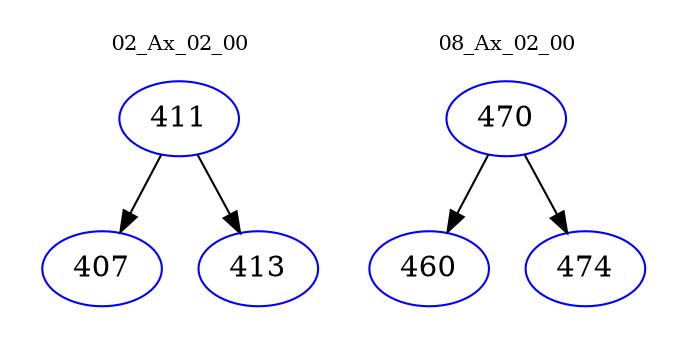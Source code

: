 digraph{
subgraph cluster_0 {
color = white
label = "02_Ax_02_00";
fontsize=10;
T0_411 [label="411", color="blue"]
T0_411 -> T0_407 [color="black"]
T0_407 [label="407", color="blue"]
T0_411 -> T0_413 [color="black"]
T0_413 [label="413", color="blue"]
}
subgraph cluster_1 {
color = white
label = "08_Ax_02_00";
fontsize=10;
T1_470 [label="470", color="blue"]
T1_470 -> T1_460 [color="black"]
T1_460 [label="460", color="blue"]
T1_470 -> T1_474 [color="black"]
T1_474 [label="474", color="blue"]
}
}
